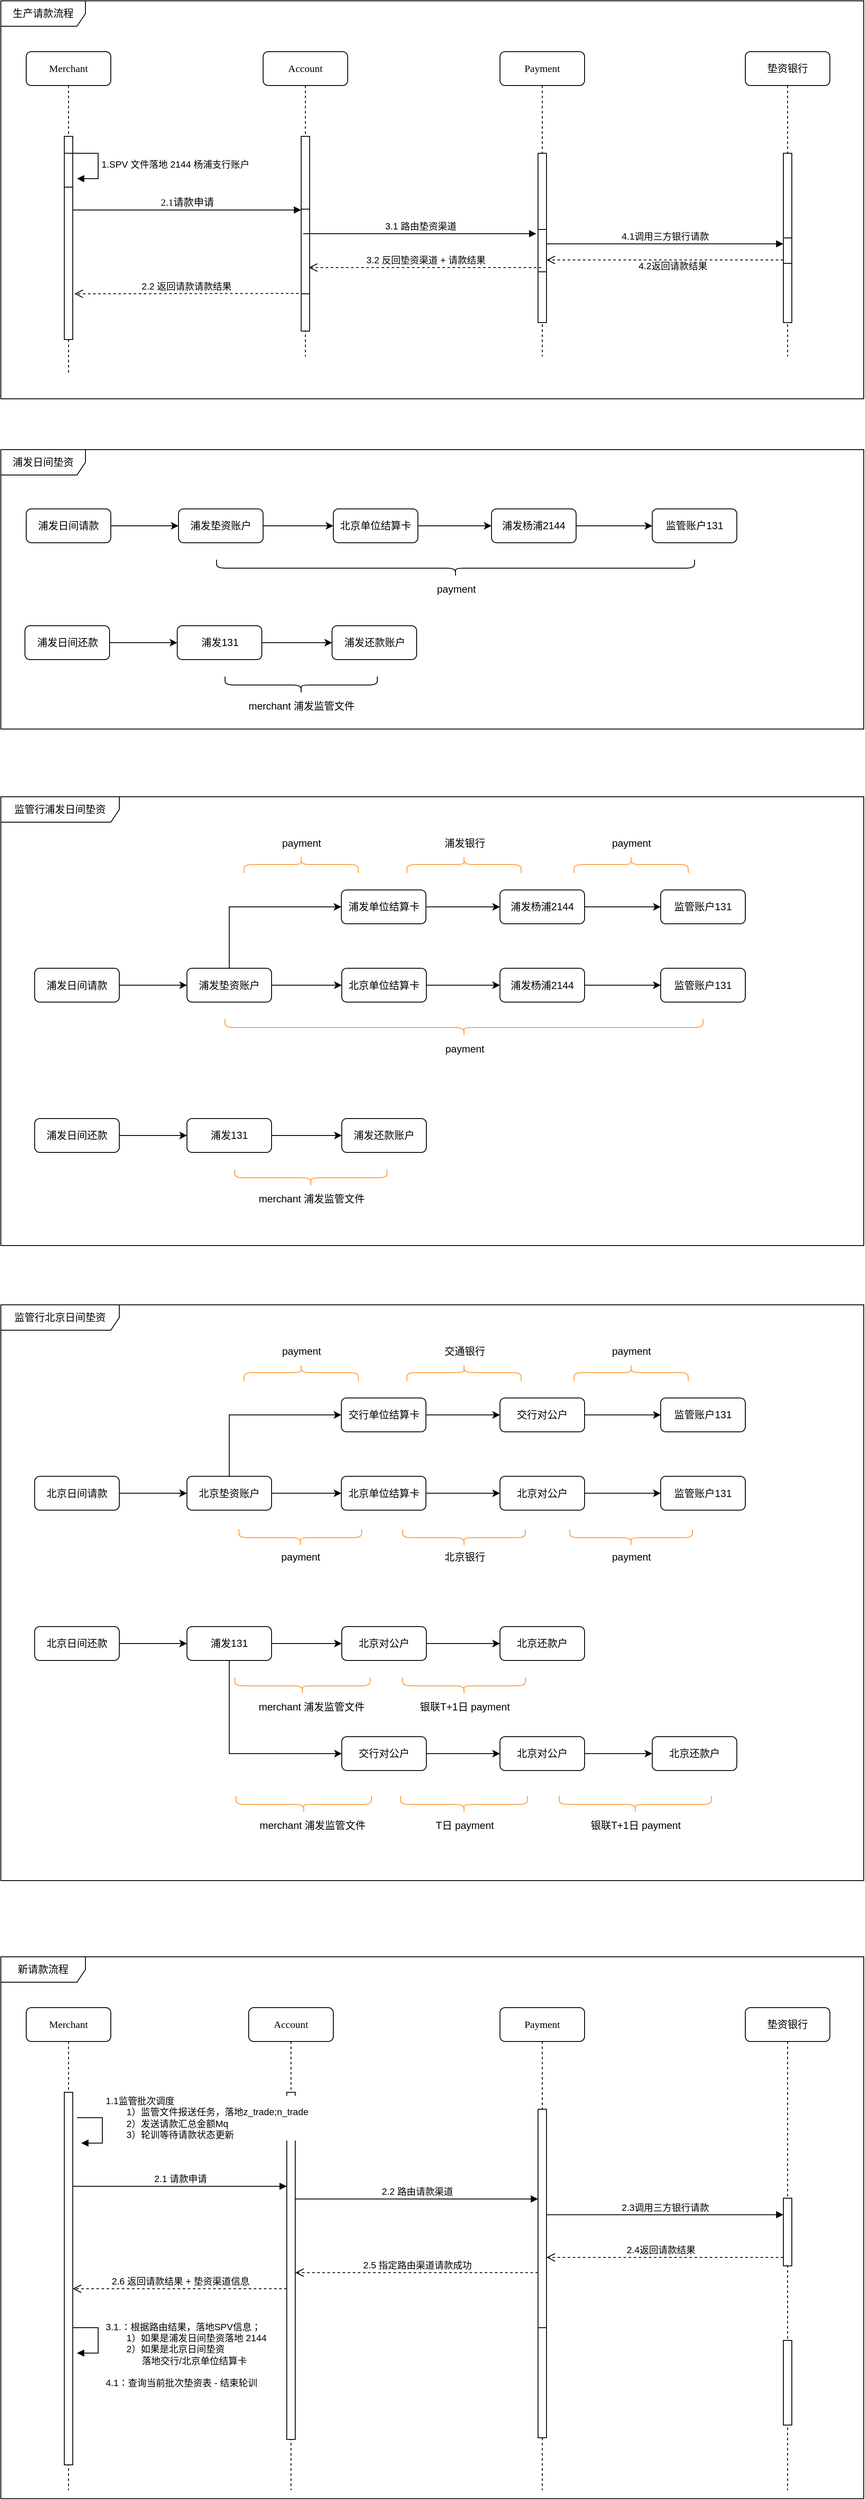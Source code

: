 <mxfile version="24.7.12">
  <diagram name="Page-1" id="13e1069c-82ec-6db2-03f1-153e76fe0fe0">
    <mxGraphModel dx="2506" dy="818" grid="1" gridSize="10" guides="1" tooltips="1" connect="1" arrows="1" fold="1" page="1" pageScale="1" pageWidth="1100" pageHeight="850" background="none" math="0" shadow="0">
      <root>
        <mxCell id="0" />
        <mxCell id="1" parent="0" />
        <mxCell id="7baba1c4bc27f4b0-2" value="Account" style="shape=umlLifeline;perimeter=lifelinePerimeter;whiteSpace=wrap;html=1;container=1;collapsible=0;recursiveResize=0;outlineConnect=0;rounded=1;shadow=0;comic=0;labelBackgroundColor=none;strokeWidth=1;fontFamily=Verdana;fontSize=12;align=center;" parent="1" vertex="1">
          <mxGeometry x="380" y="80" width="100" height="360" as="geometry" />
        </mxCell>
        <mxCell id="7baba1c4bc27f4b0-10" value="" style="html=1;points=[];perimeter=orthogonalPerimeter;rounded=0;shadow=0;comic=0;labelBackgroundColor=none;strokeWidth=1;fontFamily=Verdana;fontSize=12;align=center;" parent="7baba1c4bc27f4b0-2" vertex="1">
          <mxGeometry x="45" y="100" width="10" height="230" as="geometry" />
        </mxCell>
        <mxCell id="kpxduoVY6cWqKxpPgdwj-16" value="" style="html=1;points=[[0,0,0,0,5],[0,1,0,0,-5],[1,0,0,0,5],[1,1,0,0,-5]];perimeter=orthogonalPerimeter;outlineConnect=0;targetShapes=umlLifeline;portConstraint=eastwest;newEdgeStyle={&quot;curved&quot;:0,&quot;rounded&quot;:0};" parent="7baba1c4bc27f4b0-2" vertex="1">
          <mxGeometry x="45" y="186" width="10" height="100" as="geometry" />
        </mxCell>
        <mxCell id="7baba1c4bc27f4b0-3" value="Payment" style="shape=umlLifeline;perimeter=lifelinePerimeter;whiteSpace=wrap;html=1;container=1;collapsible=0;recursiveResize=0;outlineConnect=0;rounded=1;shadow=0;comic=0;labelBackgroundColor=none;strokeWidth=1;fontFamily=Verdana;fontSize=12;align=center;" parent="1" vertex="1">
          <mxGeometry x="660" y="80" width="100" height="360" as="geometry" />
        </mxCell>
        <mxCell id="7baba1c4bc27f4b0-13" value="" style="html=1;points=[];perimeter=orthogonalPerimeter;rounded=0;shadow=0;comic=0;labelBackgroundColor=none;strokeWidth=1;fontFamily=Verdana;fontSize=12;align=center;" parent="7baba1c4bc27f4b0-3" vertex="1">
          <mxGeometry x="45" y="120" width="10" height="200" as="geometry" />
        </mxCell>
        <mxCell id="kpxduoVY6cWqKxpPgdwj-9" value="" style="html=1;points=[[0,0,0,0,5],[0,1,0,0,-5],[1,0,0,0,5],[1,1,0,0,-5]];perimeter=orthogonalPerimeter;outlineConnect=0;targetShapes=umlLifeline;portConstraint=eastwest;newEdgeStyle={&quot;curved&quot;:0,&quot;rounded&quot;:0};" parent="7baba1c4bc27f4b0-3" vertex="1">
          <mxGeometry x="45" y="210" width="10" height="50" as="geometry" />
        </mxCell>
        <mxCell id="7baba1c4bc27f4b0-8" value="Merchant" style="shape=umlLifeline;perimeter=lifelinePerimeter;whiteSpace=wrap;html=1;container=1;collapsible=0;recursiveResize=0;outlineConnect=0;rounded=1;shadow=0;comic=0;labelBackgroundColor=none;strokeWidth=1;fontFamily=Verdana;fontSize=12;align=center;" parent="1" vertex="1">
          <mxGeometry x="100" y="80" width="100" height="380" as="geometry" />
        </mxCell>
        <mxCell id="7baba1c4bc27f4b0-9" value="" style="html=1;points=[];perimeter=orthogonalPerimeter;rounded=0;shadow=0;comic=0;labelBackgroundColor=none;strokeWidth=1;fontFamily=Verdana;fontSize=12;align=center;" parent="7baba1c4bc27f4b0-8" vertex="1">
          <mxGeometry x="45" y="100" width="10" height="240" as="geometry" />
        </mxCell>
        <mxCell id="kpxduoVY6cWqKxpPgdwj-3" value="" style="html=1;points=[[0,0,0,0,5],[0,1,0,0,-5],[1,0,0,0,5],[1,1,0,0,-5]];perimeter=orthogonalPerimeter;outlineConnect=0;targetShapes=umlLifeline;portConstraint=eastwest;newEdgeStyle={&quot;curved&quot;:0,&quot;rounded&quot;:0};" parent="7baba1c4bc27f4b0-8" vertex="1">
          <mxGeometry x="45" y="120" width="10" height="40" as="geometry" />
        </mxCell>
        <mxCell id="kpxduoVY6cWqKxpPgdwj-4" value="1.SPV 文件落地 2144 杨浦支行账户" style="html=1;align=left;spacingLeft=2;endArrow=block;rounded=0;edgeStyle=orthogonalEdgeStyle;curved=0;rounded=0;" parent="7baba1c4bc27f4b0-8" edge="1">
          <mxGeometry x="0.012" relative="1" as="geometry">
            <mxPoint x="55" y="120" as="sourcePoint" />
            <Array as="points">
              <mxPoint x="85" y="150" />
            </Array>
            <mxPoint x="60" y="150" as="targetPoint" />
            <mxPoint as="offset" />
          </mxGeometry>
        </mxCell>
        <mxCell id="7baba1c4bc27f4b0-11" value="2.1请款申请" style="html=1;verticalAlign=bottom;endArrow=block;entryX=0;entryY=0;labelBackgroundColor=none;fontFamily=Verdana;fontSize=12;edgeStyle=elbowEdgeStyle;elbow=horizontal;" parent="1" edge="1">
          <mxGeometry relative="1" as="geometry">
            <mxPoint x="155" y="267" as="sourcePoint" />
            <mxPoint x="425" y="267" as="targetPoint" />
            <mxPoint as="offset" />
          </mxGeometry>
        </mxCell>
        <mxCell id="kpxduoVY6cWqKxpPgdwj-10" value="3.1 路由垫资渠道" style="html=1;verticalAlign=bottom;endArrow=block;curved=0;rounded=0;entryX=0;entryY=0;entryDx=0;entryDy=5;" parent="1" edge="1">
          <mxGeometry x="0.002" relative="1" as="geometry">
            <mxPoint x="427.5" y="295" as="sourcePoint" />
            <mxPoint x="703" y="295" as="targetPoint" />
            <mxPoint as="offset" />
          </mxGeometry>
        </mxCell>
        <mxCell id="kpxduoVY6cWqKxpPgdwj-11" value="3.2 反回垫资渠道 + 请款结果" style="html=1;verticalAlign=bottom;endArrow=open;dashed=1;endSize=8;curved=0;rounded=0;exitX=0;exitY=1;exitDx=0;exitDy=-5;" parent="1" edge="1">
          <mxGeometry relative="1" as="geometry">
            <mxPoint x="434" y="335" as="targetPoint" />
            <mxPoint x="709" y="335" as="sourcePoint" />
          </mxGeometry>
        </mxCell>
        <mxCell id="kpxduoVY6cWqKxpPgdwj-12" value="2.2 返回请款请款结果" style="html=1;verticalAlign=bottom;endArrow=open;dashed=1;endSize=8;curved=0;rounded=0;exitX=0;exitY=1;exitDx=0;exitDy=-5;" parent="1" edge="1">
          <mxGeometry x="0.004" relative="1" as="geometry">
            <mxPoint x="157" y="366" as="targetPoint" />
            <mxPoint x="422" y="365.5" as="sourcePoint" />
            <mxPoint as="offset" />
          </mxGeometry>
        </mxCell>
        <mxCell id="kpxduoVY6cWqKxpPgdwj-13" value="垫资银行" style="shape=umlLifeline;perimeter=lifelinePerimeter;whiteSpace=wrap;html=1;container=1;collapsible=0;recursiveResize=0;outlineConnect=0;rounded=1;shadow=0;comic=0;labelBackgroundColor=none;strokeWidth=1;fontFamily=Verdana;fontSize=12;align=center;" parent="1" vertex="1">
          <mxGeometry x="950" y="80" width="100" height="360" as="geometry" />
        </mxCell>
        <mxCell id="kpxduoVY6cWqKxpPgdwj-14" value="" style="html=1;points=[];perimeter=orthogonalPerimeter;rounded=0;shadow=0;comic=0;labelBackgroundColor=none;strokeWidth=1;fontFamily=Verdana;fontSize=12;align=center;" parent="kpxduoVY6cWqKxpPgdwj-13" vertex="1">
          <mxGeometry x="45" y="120" width="10" height="200" as="geometry" />
        </mxCell>
        <mxCell id="kpxduoVY6cWqKxpPgdwj-20" value="" style="html=1;points=[[0,0,0,0,5],[0,1,0,0,-5],[1,0,0,0,5],[1,1,0,0,-5]];perimeter=orthogonalPerimeter;outlineConnect=0;targetShapes=umlLifeline;portConstraint=eastwest;newEdgeStyle={&quot;curved&quot;:0,&quot;rounded&quot;:0};" parent="kpxduoVY6cWqKxpPgdwj-13" vertex="1">
          <mxGeometry x="45" y="220" width="10" height="30" as="geometry" />
        </mxCell>
        <mxCell id="kpxduoVY6cWqKxpPgdwj-21" value="4.1调用三方银行请款" style="html=1;verticalAlign=bottom;endArrow=block;curved=0;rounded=0;entryX=0;entryY=0;entryDx=0;entryDy=5;" parent="1" edge="1">
          <mxGeometry relative="1" as="geometry">
            <mxPoint x="715" y="307" as="sourcePoint" />
            <mxPoint x="995" y="307" as="targetPoint" />
            <mxPoint as="offset" />
          </mxGeometry>
        </mxCell>
        <mxCell id="kpxduoVY6cWqKxpPgdwj-22" value="4.2返回请款结果" style="html=1;verticalAlign=bottom;endArrow=open;dashed=1;endSize=8;curved=0;rounded=0;exitX=0;exitY=1;exitDx=0;exitDy=-5;" parent="1" edge="1">
          <mxGeometry x="-0.064" y="16" relative="1" as="geometry">
            <mxPoint x="715" y="326" as="targetPoint" />
            <mxPoint x="995" y="326" as="sourcePoint" />
            <mxPoint as="offset" />
          </mxGeometry>
        </mxCell>
        <mxCell id="kpxduoVY6cWqKxpPgdwj-23" value="生产请款流程" style="shape=umlFrame;whiteSpace=wrap;html=1;pointerEvents=0;width=100;height=30;" parent="1" vertex="1">
          <mxGeometry x="70" y="20" width="1020" height="470" as="geometry" />
        </mxCell>
        <mxCell id="ALbWEhQMEWcFjF1U4QvQ-1" value="Account" style="shape=umlLifeline;perimeter=lifelinePerimeter;whiteSpace=wrap;html=1;container=1;collapsible=0;recursiveResize=0;outlineConnect=0;rounded=1;shadow=0;comic=0;labelBackgroundColor=none;strokeWidth=1;fontFamily=Verdana;fontSize=12;align=center;" parent="1" vertex="1">
          <mxGeometry x="363" y="2390" width="100" height="570" as="geometry" />
        </mxCell>
        <mxCell id="ALbWEhQMEWcFjF1U4QvQ-2" value="" style="html=1;points=[];perimeter=orthogonalPerimeter;rounded=0;shadow=0;comic=0;labelBackgroundColor=none;strokeWidth=1;fontFamily=Verdana;fontSize=12;align=center;" parent="ALbWEhQMEWcFjF1U4QvQ-1" vertex="1">
          <mxGeometry x="45" y="100" width="10" height="410" as="geometry" />
        </mxCell>
        <mxCell id="ALbWEhQMEWcFjF1U4QvQ-3" value="Payment" style="shape=umlLifeline;perimeter=lifelinePerimeter;whiteSpace=wrap;html=1;container=1;collapsible=0;recursiveResize=0;outlineConnect=0;rounded=1;shadow=0;comic=0;labelBackgroundColor=none;strokeWidth=1;fontFamily=Verdana;fontSize=12;align=center;" parent="1" vertex="1">
          <mxGeometry x="660" y="2390" width="100" height="570" as="geometry" />
        </mxCell>
        <mxCell id="ALbWEhQMEWcFjF1U4QvQ-4" value="" style="html=1;points=[];perimeter=orthogonalPerimeter;rounded=0;shadow=0;comic=0;labelBackgroundColor=none;strokeWidth=1;fontFamily=Verdana;fontSize=12;align=center;" parent="ALbWEhQMEWcFjF1U4QvQ-3" vertex="1">
          <mxGeometry x="45" y="120" width="10" height="370" as="geometry" />
        </mxCell>
        <mxCell id="ALbWEhQMEWcFjF1U4QvQ-5" value="Merchant" style="shape=umlLifeline;perimeter=lifelinePerimeter;whiteSpace=wrap;html=1;container=1;collapsible=0;recursiveResize=0;outlineConnect=0;rounded=1;shadow=0;comic=0;labelBackgroundColor=none;strokeWidth=1;fontFamily=Verdana;fontSize=12;align=center;" parent="1" vertex="1">
          <mxGeometry x="100" y="2390" width="100" height="570" as="geometry" />
        </mxCell>
        <mxCell id="ALbWEhQMEWcFjF1U4QvQ-6" value="" style="html=1;points=[];perimeter=orthogonalPerimeter;rounded=0;shadow=0;comic=0;labelBackgroundColor=none;strokeWidth=1;fontFamily=Verdana;fontSize=12;align=center;" parent="ALbWEhQMEWcFjF1U4QvQ-5" vertex="1">
          <mxGeometry x="45" y="100" width="10" height="440" as="geometry" />
        </mxCell>
        <mxCell id="ALbWEhQMEWcFjF1U4QvQ-7" value="垫资银行" style="shape=umlLifeline;perimeter=lifelinePerimeter;whiteSpace=wrap;html=1;container=1;collapsible=0;recursiveResize=0;outlineConnect=0;rounded=1;shadow=0;comic=0;labelBackgroundColor=none;strokeWidth=1;fontFamily=Verdana;fontSize=12;align=center;" parent="1" vertex="1">
          <mxGeometry x="950" y="2390" width="100" height="570" as="geometry" />
        </mxCell>
        <mxCell id="ALbWEhQMEWcFjF1U4QvQ-8" value="" style="html=1;points=[];perimeter=orthogonalPerimeter;rounded=0;shadow=0;comic=0;labelBackgroundColor=none;strokeWidth=1;fontFamily=Verdana;fontSize=12;align=center;" parent="ALbWEhQMEWcFjF1U4QvQ-7" vertex="1">
          <mxGeometry x="45" y="393" width="10" height="100" as="geometry" />
        </mxCell>
        <mxCell id="ALbWEhQMEWcFjF1U4QvQ-9" value="新请款流程" style="shape=umlFrame;whiteSpace=wrap;html=1;pointerEvents=0;width=100;height=30;" parent="1" vertex="1">
          <mxGeometry x="70" y="2330" width="1020" height="640" as="geometry" />
        </mxCell>
        <mxCell id="ALbWEhQMEWcFjF1U4QvQ-10" value="3.1.：根据路由结果，落地SPV信息；&lt;br&gt;&lt;span style=&quot;white-space: pre;&quot;&gt;&#x9;&lt;/span&gt;1）如果是浦发日间垫资落地 2144&lt;br&gt;&lt;span style=&quot;white-space: pre;&quot;&gt;&#x9;&lt;/span&gt;2）如果是北京日间垫资&lt;br&gt;&lt;span style=&quot;white-space: pre;&quot;&gt;&#x9;&lt;/span&gt;&amp;nbsp; &amp;nbsp; &amp;nbsp; 落地交行/北京单位结算卡&lt;br&gt;&lt;br&gt;4.1：查询当前批次垫资表 - 结束轮训" style="html=1;align=left;spacingLeft=2;endArrow=block;rounded=0;edgeStyle=orthogonalEdgeStyle;curved=0;rounded=0;" parent="1" edge="1">
          <mxGeometry x="0.412" y="5" relative="1" as="geometry">
            <mxPoint x="155" y="2768" as="sourcePoint" />
            <Array as="points">
              <mxPoint x="185" y="2798" />
            </Array>
            <mxPoint x="5" y="-3" as="offset" />
            <mxPoint x="160" y="2798" as="targetPoint" />
          </mxGeometry>
        </mxCell>
        <mxCell id="ALbWEhQMEWcFjF1U4QvQ-11" value="2.1 请款申请" style="html=1;verticalAlign=bottom;endArrow=block;curved=0;rounded=0;entryX=0;entryY=0;entryDx=0;entryDy=5;" parent="1" edge="1">
          <mxGeometry x="0.001" relative="1" as="geometry">
            <mxPoint x="155" y="2601" as="sourcePoint" />
            <mxPoint x="408" y="2601" as="targetPoint" />
            <mxPoint as="offset" />
          </mxGeometry>
        </mxCell>
        <mxCell id="ALbWEhQMEWcFjF1U4QvQ-12" value="2.6 返回请款结果 + 垫资渠道信息" style="html=1;verticalAlign=bottom;endArrow=open;dashed=1;endSize=8;curved=0;rounded=0;exitX=0;exitY=1;exitDx=0;exitDy=-5;" parent="1" edge="1">
          <mxGeometry x="0.001" relative="1" as="geometry">
            <mxPoint x="155" y="2722.0" as="targetPoint" />
            <mxPoint x="408" y="2722" as="sourcePoint" />
            <mxPoint as="offset" />
          </mxGeometry>
        </mxCell>
        <mxCell id="ALbWEhQMEWcFjF1U4QvQ-13" value="" style="html=1;points=[[0,0,0,0,5],[0,1,0,0,-5],[1,0,0,0,5],[1,1,0,0,-5]];perimeter=orthogonalPerimeter;outlineConnect=0;targetShapes=umlLifeline;portConstraint=eastwest;newEdgeStyle={&quot;curved&quot;:0,&quot;rounded&quot;:0};" parent="1" vertex="1">
          <mxGeometry x="705" y="2768" width="10" height="130" as="geometry" />
        </mxCell>
        <mxCell id="ALbWEhQMEWcFjF1U4QvQ-14" value="2.2 路由请款渠道" style="html=1;verticalAlign=bottom;endArrow=block;curved=0;rounded=0;entryX=0;entryY=0;entryDx=0;entryDy=5;" parent="1" edge="1">
          <mxGeometry x="0.005" relative="1" as="geometry">
            <mxPoint x="418" y="2616" as="sourcePoint" />
            <mxPoint as="offset" />
            <mxPoint x="705" y="2616" as="targetPoint" />
          </mxGeometry>
        </mxCell>
        <mxCell id="ALbWEhQMEWcFjF1U4QvQ-15" value="2.5 指定路由渠道请款成功" style="html=1;verticalAlign=bottom;endArrow=open;dashed=1;endSize=8;curved=0;rounded=0;exitX=0;exitY=1;exitDx=0;exitDy=-5;" parent="1" edge="1">
          <mxGeometry relative="1" as="geometry">
            <mxPoint x="418" y="2703" as="targetPoint" />
            <mxPoint x="705" y="2703" as="sourcePoint" />
          </mxGeometry>
        </mxCell>
        <mxCell id="ALbWEhQMEWcFjF1U4QvQ-16" value="" style="html=1;points=[[0,0,0,0,5],[0,1,0,0,-5],[1,0,0,0,5],[1,1,0,0,-5]];perimeter=orthogonalPerimeter;outlineConnect=0;targetShapes=umlLifeline;portConstraint=eastwest;newEdgeStyle={&quot;curved&quot;:0,&quot;rounded&quot;:0};" parent="1" vertex="1">
          <mxGeometry x="995" y="2615" width="10" height="80" as="geometry" />
        </mxCell>
        <mxCell id="ALbWEhQMEWcFjF1U4QvQ-17" value="2.3调用三方银行请款" style="html=1;verticalAlign=bottom;endArrow=block;curved=0;rounded=0;entryX=0;entryY=0;entryDx=0;entryDy=5;" parent="1" edge="1">
          <mxGeometry relative="1" as="geometry">
            <mxPoint x="715" y="2634.58" as="sourcePoint" />
            <mxPoint as="offset" />
            <mxPoint x="995" y="2634.58" as="targetPoint" />
          </mxGeometry>
        </mxCell>
        <mxCell id="ALbWEhQMEWcFjF1U4QvQ-18" value="2.4返回请款结果" style="html=1;verticalAlign=bottom;endArrow=open;dashed=1;endSize=8;curved=0;rounded=0;" parent="1" edge="1">
          <mxGeometry x="0.036" relative="1" as="geometry">
            <mxPoint x="715" y="2685" as="targetPoint" />
            <mxPoint as="offset" />
            <mxPoint x="995" y="2685" as="sourcePoint" />
            <Array as="points">
              <mxPoint x="770" y="2685" />
            </Array>
          </mxGeometry>
        </mxCell>
        <mxCell id="ALbWEhQMEWcFjF1U4QvQ-19" value="1.1监管批次调度&lt;br&gt;&lt;span style=&quot;white-space: pre;&quot;&gt;&#x9;&lt;/span&gt;1）监管文件报送任务，落地z_trade;n_trade&lt;br&gt;&lt;span style=&quot;white-space: pre;&quot;&gt;&#x9;&lt;/span&gt;2）发送请款汇总金额Mq&lt;br&gt;&lt;span style=&quot;white-space: pre;&quot;&gt;&#x9;&lt;/span&gt;3）轮训等待请款状态更新" style="html=1;align=left;spacingLeft=2;endArrow=block;rounded=0;edgeStyle=orthogonalEdgeStyle;curved=0;rounded=0;fillColor=none;" parent="1" edge="1">
          <mxGeometry x="-0.294" relative="1" as="geometry">
            <mxPoint x="160" y="2520" as="sourcePoint" />
            <Array as="points">
              <mxPoint x="190" y="2550" />
            </Array>
            <mxPoint x="165" y="2550" as="targetPoint" />
            <mxPoint as="offset" />
          </mxGeometry>
        </mxCell>
        <mxCell id="ALbWEhQMEWcFjF1U4QvQ-26" style="edgeStyle=orthogonalEdgeStyle;rounded=0;orthogonalLoop=1;jettySize=auto;html=1;entryX=0;entryY=0.5;entryDx=0;entryDy=0;" parent="1" source="ALbWEhQMEWcFjF1U4QvQ-22" target="ALbWEhQMEWcFjF1U4QvQ-25" edge="1">
          <mxGeometry relative="1" as="geometry" />
        </mxCell>
        <mxCell id="ALbWEhQMEWcFjF1U4QvQ-22" value="浦发日间请款" style="rounded=1;whiteSpace=wrap;html=1;" parent="1" vertex="1">
          <mxGeometry x="100" y="620" width="100" height="40" as="geometry" />
        </mxCell>
        <mxCell id="ALbWEhQMEWcFjF1U4QvQ-30" style="edgeStyle=orthogonalEdgeStyle;rounded=0;orthogonalLoop=1;jettySize=auto;html=1;" parent="1" source="ALbWEhQMEWcFjF1U4QvQ-25" target="ALbWEhQMEWcFjF1U4QvQ-28" edge="1">
          <mxGeometry relative="1" as="geometry" />
        </mxCell>
        <mxCell id="ALbWEhQMEWcFjF1U4QvQ-25" value="浦发垫资账户" style="rounded=1;whiteSpace=wrap;html=1;" parent="1" vertex="1">
          <mxGeometry x="280" y="620" width="100" height="40" as="geometry" />
        </mxCell>
        <mxCell id="ALbWEhQMEWcFjF1U4QvQ-27" value="浦发日间垫资" style="shape=umlFrame;whiteSpace=wrap;html=1;pointerEvents=0;width=100;height=30;" parent="1" vertex="1">
          <mxGeometry x="70" y="550" width="1020" height="330" as="geometry" />
        </mxCell>
        <mxCell id="ALbWEhQMEWcFjF1U4QvQ-32" style="edgeStyle=orthogonalEdgeStyle;rounded=0;orthogonalLoop=1;jettySize=auto;html=1;" parent="1" source="ALbWEhQMEWcFjF1U4QvQ-28" target="ALbWEhQMEWcFjF1U4QvQ-31" edge="1">
          <mxGeometry relative="1" as="geometry" />
        </mxCell>
        <mxCell id="ALbWEhQMEWcFjF1U4QvQ-28" value="北京单位结算卡" style="rounded=1;whiteSpace=wrap;html=1;" parent="1" vertex="1">
          <mxGeometry x="463" y="620" width="100" height="40" as="geometry" />
        </mxCell>
        <mxCell id="0XcmcjFNegIatuKm_EpQ-2" style="edgeStyle=orthogonalEdgeStyle;rounded=0;orthogonalLoop=1;jettySize=auto;html=1;entryX=0;entryY=0.5;entryDx=0;entryDy=0;" edge="1" parent="1" source="ALbWEhQMEWcFjF1U4QvQ-31" target="0XcmcjFNegIatuKm_EpQ-1">
          <mxGeometry relative="1" as="geometry" />
        </mxCell>
        <mxCell id="ALbWEhQMEWcFjF1U4QvQ-31" value="浦发杨浦2144" style="rounded=1;whiteSpace=wrap;html=1;" parent="1" vertex="1">
          <mxGeometry x="650" y="620" width="100" height="40" as="geometry" />
        </mxCell>
        <mxCell id="0XcmcjFNegIatuKm_EpQ-1" value="监管账户131" style="rounded=1;whiteSpace=wrap;html=1;" vertex="1" parent="1">
          <mxGeometry x="840" y="620" width="100" height="40" as="geometry" />
        </mxCell>
        <mxCell id="0XcmcjFNegIatuKm_EpQ-3" style="edgeStyle=orthogonalEdgeStyle;rounded=0;orthogonalLoop=1;jettySize=auto;html=1;entryX=0;entryY=0.5;entryDx=0;entryDy=0;" edge="1" parent="1" source="0XcmcjFNegIatuKm_EpQ-4" target="0XcmcjFNegIatuKm_EpQ-6">
          <mxGeometry relative="1" as="geometry" />
        </mxCell>
        <mxCell id="0XcmcjFNegIatuKm_EpQ-4" value="浦发日间还款" style="rounded=1;whiteSpace=wrap;html=1;" vertex="1" parent="1">
          <mxGeometry x="98.5" y="758" width="100" height="40" as="geometry" />
        </mxCell>
        <mxCell id="0XcmcjFNegIatuKm_EpQ-5" style="edgeStyle=orthogonalEdgeStyle;rounded=0;orthogonalLoop=1;jettySize=auto;html=1;" edge="1" parent="1" source="0XcmcjFNegIatuKm_EpQ-6" target="0XcmcjFNegIatuKm_EpQ-8">
          <mxGeometry relative="1" as="geometry" />
        </mxCell>
        <mxCell id="0XcmcjFNegIatuKm_EpQ-6" value="浦发131" style="rounded=1;whiteSpace=wrap;html=1;" vertex="1" parent="1">
          <mxGeometry x="278.5" y="758" width="100" height="40" as="geometry" />
        </mxCell>
        <mxCell id="0XcmcjFNegIatuKm_EpQ-8" value="浦发还款账户" style="rounded=1;whiteSpace=wrap;html=1;" vertex="1" parent="1">
          <mxGeometry x="461.5" y="758" width="100" height="40" as="geometry" />
        </mxCell>
        <mxCell id="0XcmcjFNegIatuKm_EpQ-12" value="" style="shape=curlyBracket;whiteSpace=wrap;html=1;rounded=1;labelPosition=left;verticalLabelPosition=middle;align=right;verticalAlign=middle;rotation=-90;" vertex="1" parent="1">
          <mxGeometry x="415" y="738" width="20" height="180" as="geometry" />
        </mxCell>
        <mxCell id="0XcmcjFNegIatuKm_EpQ-13" value="merchant 浦发监管文件" style="text;html=1;align=center;verticalAlign=middle;resizable=0;points=[];autosize=1;strokeColor=none;fillColor=none;" vertex="1" parent="1">
          <mxGeometry x="350" y="838" width="150" height="30" as="geometry" />
        </mxCell>
        <mxCell id="0XcmcjFNegIatuKm_EpQ-16" value="" style="shape=curlyBracket;whiteSpace=wrap;html=1;rounded=1;labelPosition=left;verticalLabelPosition=middle;align=right;verticalAlign=middle;rotation=-90;" vertex="1" parent="1">
          <mxGeometry x="597.5" y="407.5" width="20" height="565" as="geometry" />
        </mxCell>
        <mxCell id="0XcmcjFNegIatuKm_EpQ-17" value="payment" style="text;html=1;align=center;verticalAlign=middle;resizable=0;points=[];autosize=1;strokeColor=none;fillColor=none;" vertex="1" parent="1">
          <mxGeometry x="572.5" y="700" width="70" height="30" as="geometry" />
        </mxCell>
        <mxCell id="0XcmcjFNegIatuKm_EpQ-22" style="edgeStyle=orthogonalEdgeStyle;rounded=0;orthogonalLoop=1;jettySize=auto;html=1;entryX=0;entryY=0.5;entryDx=0;entryDy=0;" edge="1" parent="1" source="0XcmcjFNegIatuKm_EpQ-23" target="0XcmcjFNegIatuKm_EpQ-25">
          <mxGeometry relative="1" as="geometry" />
        </mxCell>
        <mxCell id="0XcmcjFNegIatuKm_EpQ-23" value="浦发日间请款" style="rounded=1;whiteSpace=wrap;html=1;" vertex="1" parent="1">
          <mxGeometry x="110" y="1162.5" width="100" height="40" as="geometry" />
        </mxCell>
        <mxCell id="0XcmcjFNegIatuKm_EpQ-24" style="edgeStyle=orthogonalEdgeStyle;rounded=0;orthogonalLoop=1;jettySize=auto;html=1;" edge="1" parent="1" source="0XcmcjFNegIatuKm_EpQ-25" target="0XcmcjFNegIatuKm_EpQ-28">
          <mxGeometry relative="1" as="geometry" />
        </mxCell>
        <mxCell id="0XcmcjFNegIatuKm_EpQ-25" value="浦发垫资账户" style="rounded=1;whiteSpace=wrap;html=1;" vertex="1" parent="1">
          <mxGeometry x="290" y="1162.5" width="100" height="40" as="geometry" />
        </mxCell>
        <mxCell id="0XcmcjFNegIatuKm_EpQ-26" value="监管行浦发日间垫资" style="shape=umlFrame;whiteSpace=wrap;html=1;pointerEvents=0;width=140;height=30;" vertex="1" parent="1">
          <mxGeometry x="70" y="960" width="1020" height="530" as="geometry" />
        </mxCell>
        <mxCell id="0XcmcjFNegIatuKm_EpQ-27" style="edgeStyle=orthogonalEdgeStyle;rounded=0;orthogonalLoop=1;jettySize=auto;html=1;" edge="1" parent="1" source="0XcmcjFNegIatuKm_EpQ-28" target="0XcmcjFNegIatuKm_EpQ-30">
          <mxGeometry relative="1" as="geometry" />
        </mxCell>
        <mxCell id="0XcmcjFNegIatuKm_EpQ-28" value="北京单位结算卡" style="rounded=1;whiteSpace=wrap;html=1;" vertex="1" parent="1">
          <mxGeometry x="473" y="1162.5" width="100" height="40" as="geometry" />
        </mxCell>
        <mxCell id="0XcmcjFNegIatuKm_EpQ-29" style="edgeStyle=orthogonalEdgeStyle;rounded=0;orthogonalLoop=1;jettySize=auto;html=1;entryX=0;entryY=0.5;entryDx=0;entryDy=0;" edge="1" parent="1" source="0XcmcjFNegIatuKm_EpQ-30" target="0XcmcjFNegIatuKm_EpQ-31">
          <mxGeometry relative="1" as="geometry" />
        </mxCell>
        <mxCell id="0XcmcjFNegIatuKm_EpQ-30" value="浦发杨浦2144" style="rounded=1;whiteSpace=wrap;html=1;" vertex="1" parent="1">
          <mxGeometry x="660" y="1162.5" width="100" height="40" as="geometry" />
        </mxCell>
        <mxCell id="0XcmcjFNegIatuKm_EpQ-31" value="监管账户131" style="rounded=1;whiteSpace=wrap;html=1;" vertex="1" parent="1">
          <mxGeometry x="850" y="1162.5" width="100" height="40" as="geometry" />
        </mxCell>
        <mxCell id="0XcmcjFNegIatuKm_EpQ-32" style="edgeStyle=orthogonalEdgeStyle;rounded=0;orthogonalLoop=1;jettySize=auto;html=1;entryX=0;entryY=0.5;entryDx=0;entryDy=0;" edge="1" parent="1" source="0XcmcjFNegIatuKm_EpQ-33" target="0XcmcjFNegIatuKm_EpQ-35">
          <mxGeometry relative="1" as="geometry" />
        </mxCell>
        <mxCell id="0XcmcjFNegIatuKm_EpQ-33" value="浦发日间还款" style="rounded=1;whiteSpace=wrap;html=1;" vertex="1" parent="1">
          <mxGeometry x="110" y="1340" width="100" height="40" as="geometry" />
        </mxCell>
        <mxCell id="0XcmcjFNegIatuKm_EpQ-34" style="edgeStyle=orthogonalEdgeStyle;rounded=0;orthogonalLoop=1;jettySize=auto;html=1;" edge="1" parent="1" source="0XcmcjFNegIatuKm_EpQ-35" target="0XcmcjFNegIatuKm_EpQ-36">
          <mxGeometry relative="1" as="geometry" />
        </mxCell>
        <mxCell id="0XcmcjFNegIatuKm_EpQ-35" value="浦发131" style="rounded=1;whiteSpace=wrap;html=1;" vertex="1" parent="1">
          <mxGeometry x="290" y="1340" width="100" height="40" as="geometry" />
        </mxCell>
        <mxCell id="0XcmcjFNegIatuKm_EpQ-36" value="浦发还款账户" style="rounded=1;whiteSpace=wrap;html=1;" vertex="1" parent="1">
          <mxGeometry x="473" y="1340" width="100" height="40" as="geometry" />
        </mxCell>
        <mxCell id="0XcmcjFNegIatuKm_EpQ-37" value="" style="shape=curlyBracket;whiteSpace=wrap;html=1;rounded=1;labelPosition=left;verticalLabelPosition=middle;align=right;verticalAlign=middle;rotation=-90;strokeColor=#FF9933;" vertex="1" parent="1">
          <mxGeometry x="426.5" y="1320" width="20" height="180" as="geometry" />
        </mxCell>
        <mxCell id="0XcmcjFNegIatuKm_EpQ-38" value="merchant 浦发监管文件" style="text;html=1;align=center;verticalAlign=middle;resizable=0;points=[];autosize=1;strokeColor=none;fillColor=none;" vertex="1" parent="1">
          <mxGeometry x="361.5" y="1420" width="150" height="30" as="geometry" />
        </mxCell>
        <mxCell id="0XcmcjFNegIatuKm_EpQ-39" value="" style="shape=curlyBracket;whiteSpace=wrap;html=1;rounded=1;labelPosition=left;verticalLabelPosition=middle;align=right;verticalAlign=middle;rotation=-90;fillColor=#FF9933;strokeColor=#FF9933;" vertex="1" parent="1">
          <mxGeometry x="607.5" y="950" width="20" height="565" as="geometry" />
        </mxCell>
        <mxCell id="0XcmcjFNegIatuKm_EpQ-40" value="payment" style="text;html=1;align=center;verticalAlign=middle;resizable=0;points=[];autosize=1;strokeColor=none;fillColor=none;" vertex="1" parent="1">
          <mxGeometry x="582.5" y="1242.5" width="70" height="30" as="geometry" />
        </mxCell>
        <mxCell id="0XcmcjFNegIatuKm_EpQ-49" style="edgeStyle=orthogonalEdgeStyle;rounded=0;orthogonalLoop=1;jettySize=auto;html=1;entryX=0;entryY=0.5;entryDx=0;entryDy=0;" edge="1" parent="1" source="0XcmcjFNegIatuKm_EpQ-41" target="0XcmcjFNegIatuKm_EpQ-42">
          <mxGeometry relative="1" as="geometry" />
        </mxCell>
        <mxCell id="0XcmcjFNegIatuKm_EpQ-41" value="浦发单位结算卡" style="rounded=1;whiteSpace=wrap;html=1;" vertex="1" parent="1">
          <mxGeometry x="472.5" y="1070" width="100" height="40" as="geometry" />
        </mxCell>
        <mxCell id="0XcmcjFNegIatuKm_EpQ-50" style="edgeStyle=orthogonalEdgeStyle;rounded=0;orthogonalLoop=1;jettySize=auto;html=1;entryX=0;entryY=0.5;entryDx=0;entryDy=0;" edge="1" parent="1" source="0XcmcjFNegIatuKm_EpQ-42" target="0XcmcjFNegIatuKm_EpQ-43">
          <mxGeometry relative="1" as="geometry" />
        </mxCell>
        <mxCell id="0XcmcjFNegIatuKm_EpQ-42" value="浦发杨浦2144" style="rounded=1;whiteSpace=wrap;html=1;" vertex="1" parent="1">
          <mxGeometry x="660" y="1070" width="100" height="40" as="geometry" />
        </mxCell>
        <mxCell id="0XcmcjFNegIatuKm_EpQ-43" value="监管账户131" style="rounded=1;whiteSpace=wrap;html=1;" vertex="1" parent="1">
          <mxGeometry x="850" y="1070" width="100" height="40" as="geometry" />
        </mxCell>
        <mxCell id="0XcmcjFNegIatuKm_EpQ-48" value="" style="endArrow=classic;html=1;rounded=0;entryX=0;entryY=0.5;entryDx=0;entryDy=0;exitX=0.5;exitY=0;exitDx=0;exitDy=0;" edge="1" parent="1" source="0XcmcjFNegIatuKm_EpQ-25" target="0XcmcjFNegIatuKm_EpQ-41">
          <mxGeometry width="50" height="50" relative="1" as="geometry">
            <mxPoint x="390" y="1180" as="sourcePoint" />
            <mxPoint x="390" y="1110" as="targetPoint" />
            <Array as="points">
              <mxPoint x="340" y="1090" />
            </Array>
          </mxGeometry>
        </mxCell>
        <mxCell id="0XcmcjFNegIatuKm_EpQ-54" value="" style="shape=curlyBracket;whiteSpace=wrap;html=1;rounded=1;labelPosition=left;verticalLabelPosition=middle;align=right;verticalAlign=middle;rotation=90;strokeColor=#FF9933;" vertex="1" parent="1">
          <mxGeometry x="415" y="972.5" width="20" height="135" as="geometry" />
        </mxCell>
        <mxCell id="0XcmcjFNegIatuKm_EpQ-55" value="payment" style="text;html=1;align=center;verticalAlign=middle;resizable=0;points=[];autosize=1;strokeColor=none;fillColor=none;" vertex="1" parent="1">
          <mxGeometry x="390" y="1000" width="70" height="30" as="geometry" />
        </mxCell>
        <mxCell id="0XcmcjFNegIatuKm_EpQ-56" value="" style="shape=curlyBracket;whiteSpace=wrap;html=1;rounded=1;labelPosition=left;verticalLabelPosition=middle;align=right;verticalAlign=middle;rotation=90;strokeColor=#FF9933;" vertex="1" parent="1">
          <mxGeometry x="607.5" y="972.5" width="20" height="135" as="geometry" />
        </mxCell>
        <mxCell id="0XcmcjFNegIatuKm_EpQ-57" value="浦发银行" style="text;html=1;align=center;verticalAlign=middle;resizable=0;points=[];autosize=1;strokeColor=none;fillColor=none;" vertex="1" parent="1">
          <mxGeometry x="582.5" y="1000" width="70" height="30" as="geometry" />
        </mxCell>
        <mxCell id="0XcmcjFNegIatuKm_EpQ-58" value="" style="shape=curlyBracket;whiteSpace=wrap;html=1;rounded=1;labelPosition=left;verticalLabelPosition=middle;align=right;verticalAlign=middle;rotation=90;strokeColor=#FF9933;" vertex="1" parent="1">
          <mxGeometry x="805" y="972.5" width="20" height="135" as="geometry" />
        </mxCell>
        <mxCell id="0XcmcjFNegIatuKm_EpQ-59" value="payment" style="text;html=1;align=center;verticalAlign=middle;resizable=0;points=[];autosize=1;strokeColor=none;fillColor=none;" vertex="1" parent="1">
          <mxGeometry x="780" y="1000" width="70" height="30" as="geometry" />
        </mxCell>
        <mxCell id="0XcmcjFNegIatuKm_EpQ-63" style="edgeStyle=orthogonalEdgeStyle;rounded=0;orthogonalLoop=1;jettySize=auto;html=1;entryX=0;entryY=0.5;entryDx=0;entryDy=0;" edge="1" parent="1" source="0XcmcjFNegIatuKm_EpQ-64" target="0XcmcjFNegIatuKm_EpQ-66">
          <mxGeometry relative="1" as="geometry" />
        </mxCell>
        <mxCell id="0XcmcjFNegIatuKm_EpQ-64" value="北京日间请款" style="rounded=1;whiteSpace=wrap;html=1;" vertex="1" parent="1">
          <mxGeometry x="110" y="1762.5" width="100" height="40" as="geometry" />
        </mxCell>
        <mxCell id="0XcmcjFNegIatuKm_EpQ-65" style="edgeStyle=orthogonalEdgeStyle;rounded=0;orthogonalLoop=1;jettySize=auto;html=1;" edge="1" parent="1" source="0XcmcjFNegIatuKm_EpQ-66" target="0XcmcjFNegIatuKm_EpQ-69">
          <mxGeometry relative="1" as="geometry" />
        </mxCell>
        <mxCell id="0XcmcjFNegIatuKm_EpQ-66" value="北京垫资账户" style="rounded=1;whiteSpace=wrap;html=1;" vertex="1" parent="1">
          <mxGeometry x="290" y="1762.5" width="100" height="40" as="geometry" />
        </mxCell>
        <mxCell id="0XcmcjFNegIatuKm_EpQ-67" value="监管行北京日间垫资" style="shape=umlFrame;whiteSpace=wrap;html=1;pointerEvents=0;width=140;height=30;" vertex="1" parent="1">
          <mxGeometry x="70" y="1560" width="1020" height="680" as="geometry" />
        </mxCell>
        <mxCell id="0XcmcjFNegIatuKm_EpQ-68" style="edgeStyle=orthogonalEdgeStyle;rounded=0;orthogonalLoop=1;jettySize=auto;html=1;" edge="1" parent="1" source="0XcmcjFNegIatuKm_EpQ-69" target="0XcmcjFNegIatuKm_EpQ-71">
          <mxGeometry relative="1" as="geometry" />
        </mxCell>
        <mxCell id="0XcmcjFNegIatuKm_EpQ-69" value="北京单位结算卡" style="rounded=1;whiteSpace=wrap;html=1;" vertex="1" parent="1">
          <mxGeometry x="472.5" y="1762.5" width="100" height="40" as="geometry" />
        </mxCell>
        <mxCell id="0XcmcjFNegIatuKm_EpQ-70" style="edgeStyle=orthogonalEdgeStyle;rounded=0;orthogonalLoop=1;jettySize=auto;html=1;entryX=0;entryY=0.5;entryDx=0;entryDy=0;" edge="1" parent="1" source="0XcmcjFNegIatuKm_EpQ-71" target="0XcmcjFNegIatuKm_EpQ-72">
          <mxGeometry relative="1" as="geometry" />
        </mxCell>
        <mxCell id="0XcmcjFNegIatuKm_EpQ-71" value="北京对公户" style="rounded=1;whiteSpace=wrap;html=1;" vertex="1" parent="1">
          <mxGeometry x="660" y="1762.5" width="100" height="40" as="geometry" />
        </mxCell>
        <mxCell id="0XcmcjFNegIatuKm_EpQ-72" value="监管账户131" style="rounded=1;whiteSpace=wrap;html=1;" vertex="1" parent="1">
          <mxGeometry x="850" y="1762.5" width="100" height="40" as="geometry" />
        </mxCell>
        <mxCell id="0XcmcjFNegIatuKm_EpQ-73" style="edgeStyle=orthogonalEdgeStyle;rounded=0;orthogonalLoop=1;jettySize=auto;html=1;entryX=0;entryY=0.5;entryDx=0;entryDy=0;" edge="1" parent="1" source="0XcmcjFNegIatuKm_EpQ-74" target="0XcmcjFNegIatuKm_EpQ-76">
          <mxGeometry relative="1" as="geometry" />
        </mxCell>
        <mxCell id="0XcmcjFNegIatuKm_EpQ-74" value="北京日间还款" style="rounded=1;whiteSpace=wrap;html=1;" vertex="1" parent="1">
          <mxGeometry x="110" y="1940" width="100" height="40" as="geometry" />
        </mxCell>
        <mxCell id="0XcmcjFNegIatuKm_EpQ-75" style="edgeStyle=orthogonalEdgeStyle;rounded=0;orthogonalLoop=1;jettySize=auto;html=1;" edge="1" parent="1" source="0XcmcjFNegIatuKm_EpQ-76" target="0XcmcjFNegIatuKm_EpQ-77">
          <mxGeometry relative="1" as="geometry" />
        </mxCell>
        <mxCell id="0XcmcjFNegIatuKm_EpQ-104" style="edgeStyle=orthogonalEdgeStyle;rounded=0;orthogonalLoop=1;jettySize=auto;html=1;entryX=0;entryY=0.5;entryDx=0;entryDy=0;" edge="1" parent="1" source="0XcmcjFNegIatuKm_EpQ-76" target="0XcmcjFNegIatuKm_EpQ-103">
          <mxGeometry relative="1" as="geometry">
            <Array as="points">
              <mxPoint x="340" y="2090" />
            </Array>
          </mxGeometry>
        </mxCell>
        <mxCell id="0XcmcjFNegIatuKm_EpQ-76" value="浦发131" style="rounded=1;whiteSpace=wrap;html=1;" vertex="1" parent="1">
          <mxGeometry x="290" y="1940" width="100" height="40" as="geometry" />
        </mxCell>
        <mxCell id="0XcmcjFNegIatuKm_EpQ-100" style="edgeStyle=orthogonalEdgeStyle;rounded=0;orthogonalLoop=1;jettySize=auto;html=1;" edge="1" parent="1" source="0XcmcjFNegIatuKm_EpQ-77" target="0XcmcjFNegIatuKm_EpQ-99">
          <mxGeometry relative="1" as="geometry" />
        </mxCell>
        <mxCell id="0XcmcjFNegIatuKm_EpQ-77" value="北京对公户" style="rounded=1;whiteSpace=wrap;html=1;" vertex="1" parent="1">
          <mxGeometry x="473" y="1940" width="100" height="40" as="geometry" />
        </mxCell>
        <mxCell id="0XcmcjFNegIatuKm_EpQ-78" value="" style="shape=curlyBracket;whiteSpace=wrap;html=1;rounded=1;labelPosition=left;verticalLabelPosition=middle;align=right;verticalAlign=middle;rotation=-90;strokeColor=#FF9933;" vertex="1" parent="1">
          <mxGeometry x="416.5" y="1930" width="20" height="160" as="geometry" />
        </mxCell>
        <mxCell id="0XcmcjFNegIatuKm_EpQ-79" value="merchant 浦发监管文件" style="text;html=1;align=center;verticalAlign=middle;resizable=0;points=[];autosize=1;strokeColor=none;fillColor=none;" vertex="1" parent="1">
          <mxGeometry x="361.5" y="2020" width="150" height="30" as="geometry" />
        </mxCell>
        <mxCell id="0XcmcjFNegIatuKm_EpQ-80" value="" style="shape=curlyBracket;whiteSpace=wrap;html=1;rounded=1;labelPosition=left;verticalLabelPosition=middle;align=right;verticalAlign=middle;rotation=-90;fillColor=#FF9933;strokeColor=#FF9933;" vertex="1" parent="1">
          <mxGeometry x="414" y="1762.5" width="20" height="145" as="geometry" />
        </mxCell>
        <mxCell id="0XcmcjFNegIatuKm_EpQ-81" value="payment" style="text;html=1;align=center;verticalAlign=middle;resizable=0;points=[];autosize=1;strokeColor=none;fillColor=none;" vertex="1" parent="1">
          <mxGeometry x="388.5" y="1842.5" width="70" height="30" as="geometry" />
        </mxCell>
        <mxCell id="0XcmcjFNegIatuKm_EpQ-82" style="edgeStyle=orthogonalEdgeStyle;rounded=0;orthogonalLoop=1;jettySize=auto;html=1;entryX=0;entryY=0.5;entryDx=0;entryDy=0;" edge="1" parent="1" source="0XcmcjFNegIatuKm_EpQ-83" target="0XcmcjFNegIatuKm_EpQ-85">
          <mxGeometry relative="1" as="geometry" />
        </mxCell>
        <mxCell id="0XcmcjFNegIatuKm_EpQ-83" value="交行单位结算卡" style="rounded=1;whiteSpace=wrap;html=1;" vertex="1" parent="1">
          <mxGeometry x="472.5" y="1670" width="100" height="40" as="geometry" />
        </mxCell>
        <mxCell id="0XcmcjFNegIatuKm_EpQ-84" style="edgeStyle=orthogonalEdgeStyle;rounded=0;orthogonalLoop=1;jettySize=auto;html=1;entryX=0;entryY=0.5;entryDx=0;entryDy=0;" edge="1" parent="1" source="0XcmcjFNegIatuKm_EpQ-85" target="0XcmcjFNegIatuKm_EpQ-86">
          <mxGeometry relative="1" as="geometry" />
        </mxCell>
        <mxCell id="0XcmcjFNegIatuKm_EpQ-85" value="交行对公户" style="rounded=1;whiteSpace=wrap;html=1;" vertex="1" parent="1">
          <mxGeometry x="660" y="1670" width="100" height="40" as="geometry" />
        </mxCell>
        <mxCell id="0XcmcjFNegIatuKm_EpQ-86" value="监管账户131" style="rounded=1;whiteSpace=wrap;html=1;" vertex="1" parent="1">
          <mxGeometry x="850" y="1670" width="100" height="40" as="geometry" />
        </mxCell>
        <mxCell id="0XcmcjFNegIatuKm_EpQ-87" value="" style="endArrow=classic;html=1;rounded=0;entryX=0;entryY=0.5;entryDx=0;entryDy=0;exitX=0.5;exitY=0;exitDx=0;exitDy=0;" edge="1" parent="1" source="0XcmcjFNegIatuKm_EpQ-66" target="0XcmcjFNegIatuKm_EpQ-83">
          <mxGeometry width="50" height="50" relative="1" as="geometry">
            <mxPoint x="390" y="1780" as="sourcePoint" />
            <mxPoint x="390" y="1710" as="targetPoint" />
            <Array as="points">
              <mxPoint x="340" y="1690" />
            </Array>
          </mxGeometry>
        </mxCell>
        <mxCell id="0XcmcjFNegIatuKm_EpQ-88" value="" style="shape=curlyBracket;whiteSpace=wrap;html=1;rounded=1;labelPosition=left;verticalLabelPosition=middle;align=right;verticalAlign=middle;rotation=90;strokeColor=#FF9933;" vertex="1" parent="1">
          <mxGeometry x="415" y="1572.5" width="20" height="135" as="geometry" />
        </mxCell>
        <mxCell id="0XcmcjFNegIatuKm_EpQ-89" value="payment" style="text;html=1;align=center;verticalAlign=middle;resizable=0;points=[];autosize=1;strokeColor=none;fillColor=none;" vertex="1" parent="1">
          <mxGeometry x="390" y="1600" width="70" height="30" as="geometry" />
        </mxCell>
        <mxCell id="0XcmcjFNegIatuKm_EpQ-90" value="" style="shape=curlyBracket;whiteSpace=wrap;html=1;rounded=1;labelPosition=left;verticalLabelPosition=middle;align=right;verticalAlign=middle;rotation=90;strokeColor=#FF9933;" vertex="1" parent="1">
          <mxGeometry x="607.5" y="1572.5" width="20" height="135" as="geometry" />
        </mxCell>
        <mxCell id="0XcmcjFNegIatuKm_EpQ-91" value="交通银行" style="text;html=1;align=center;verticalAlign=middle;resizable=0;points=[];autosize=1;strokeColor=none;fillColor=none;" vertex="1" parent="1">
          <mxGeometry x="582.5" y="1600" width="70" height="30" as="geometry" />
        </mxCell>
        <mxCell id="0XcmcjFNegIatuKm_EpQ-92" value="" style="shape=curlyBracket;whiteSpace=wrap;html=1;rounded=1;labelPosition=left;verticalLabelPosition=middle;align=right;verticalAlign=middle;rotation=90;strokeColor=#FF9933;" vertex="1" parent="1">
          <mxGeometry x="805" y="1572.5" width="20" height="135" as="geometry" />
        </mxCell>
        <mxCell id="0XcmcjFNegIatuKm_EpQ-93" value="payment" style="text;html=1;align=center;verticalAlign=middle;resizable=0;points=[];autosize=1;strokeColor=none;fillColor=none;" vertex="1" parent="1">
          <mxGeometry x="780" y="1600" width="70" height="30" as="geometry" />
        </mxCell>
        <mxCell id="0XcmcjFNegIatuKm_EpQ-94" value="" style="shape=curlyBracket;whiteSpace=wrap;html=1;rounded=1;labelPosition=left;verticalLabelPosition=middle;align=right;verticalAlign=middle;rotation=-90;fillColor=#FF9933;strokeColor=#FF9933;" vertex="1" parent="1">
          <mxGeometry x="607.5" y="1762.5" width="20" height="145" as="geometry" />
        </mxCell>
        <mxCell id="0XcmcjFNegIatuKm_EpQ-95" value="北京银行" style="text;html=1;align=center;verticalAlign=middle;resizable=0;points=[];autosize=1;strokeColor=none;fillColor=none;" vertex="1" parent="1">
          <mxGeometry x="582.5" y="1842.5" width="70" height="30" as="geometry" />
        </mxCell>
        <mxCell id="0XcmcjFNegIatuKm_EpQ-96" value="" style="shape=curlyBracket;whiteSpace=wrap;html=1;rounded=1;labelPosition=left;verticalLabelPosition=middle;align=right;verticalAlign=middle;rotation=-90;fillColor=#FF9933;strokeColor=#FF9933;" vertex="1" parent="1">
          <mxGeometry x="805" y="1762.5" width="20" height="145" as="geometry" />
        </mxCell>
        <mxCell id="0XcmcjFNegIatuKm_EpQ-97" value="payment" style="text;html=1;align=center;verticalAlign=middle;resizable=0;points=[];autosize=1;strokeColor=none;fillColor=none;" vertex="1" parent="1">
          <mxGeometry x="780" y="1842.5" width="70" height="30" as="geometry" />
        </mxCell>
        <mxCell id="0XcmcjFNegIatuKm_EpQ-99" value="北京还款户" style="rounded=1;whiteSpace=wrap;html=1;" vertex="1" parent="1">
          <mxGeometry x="660" y="1940" width="100" height="40" as="geometry" />
        </mxCell>
        <mxCell id="0XcmcjFNegIatuKm_EpQ-101" value="" style="shape=curlyBracket;whiteSpace=wrap;html=1;rounded=1;labelPosition=left;verticalLabelPosition=middle;align=right;verticalAlign=middle;rotation=-90;fillColor=#FF9933;strokeColor=#FF9933;" vertex="1" parent="1">
          <mxGeometry x="607.5" y="1937.5" width="20" height="145" as="geometry" />
        </mxCell>
        <mxCell id="0XcmcjFNegIatuKm_EpQ-102" value="银联T+1日 payment" style="text;html=1;align=center;verticalAlign=middle;resizable=0;points=[];autosize=1;strokeColor=none;fillColor=none;" vertex="1" parent="1">
          <mxGeometry x="552.5" y="2020" width="130" height="30" as="geometry" />
        </mxCell>
        <mxCell id="0XcmcjFNegIatuKm_EpQ-106" style="edgeStyle=orthogonalEdgeStyle;rounded=0;orthogonalLoop=1;jettySize=auto;html=1;entryX=0;entryY=0.5;entryDx=0;entryDy=0;" edge="1" parent="1" source="0XcmcjFNegIatuKm_EpQ-103" target="0XcmcjFNegIatuKm_EpQ-105">
          <mxGeometry relative="1" as="geometry" />
        </mxCell>
        <mxCell id="0XcmcjFNegIatuKm_EpQ-103" value="交行对公户" style="rounded=1;whiteSpace=wrap;html=1;" vertex="1" parent="1">
          <mxGeometry x="473" y="2070" width="100" height="40" as="geometry" />
        </mxCell>
        <mxCell id="0XcmcjFNegIatuKm_EpQ-108" style="edgeStyle=orthogonalEdgeStyle;rounded=0;orthogonalLoop=1;jettySize=auto;html=1;" edge="1" parent="1" source="0XcmcjFNegIatuKm_EpQ-105" target="0XcmcjFNegIatuKm_EpQ-107">
          <mxGeometry relative="1" as="geometry" />
        </mxCell>
        <mxCell id="0XcmcjFNegIatuKm_EpQ-105" value="北京对公户" style="rounded=1;whiteSpace=wrap;html=1;" vertex="1" parent="1">
          <mxGeometry x="660" y="2070" width="100" height="40" as="geometry" />
        </mxCell>
        <mxCell id="0XcmcjFNegIatuKm_EpQ-107" value="北京还款户" style="rounded=1;whiteSpace=wrap;html=1;" vertex="1" parent="1">
          <mxGeometry x="840" y="2070" width="100" height="40" as="geometry" />
        </mxCell>
        <mxCell id="0XcmcjFNegIatuKm_EpQ-109" value="" style="shape=curlyBracket;whiteSpace=wrap;html=1;rounded=1;labelPosition=left;verticalLabelPosition=middle;align=right;verticalAlign=middle;rotation=-90;strokeColor=#FF9933;" vertex="1" parent="1">
          <mxGeometry x="418" y="2070" width="20" height="160" as="geometry" />
        </mxCell>
        <mxCell id="0XcmcjFNegIatuKm_EpQ-110" value="merchant 浦发监管文件" style="text;html=1;align=center;verticalAlign=middle;resizable=0;points=[];autosize=1;strokeColor=none;fillColor=none;" vertex="1" parent="1">
          <mxGeometry x="363" y="2160" width="150" height="30" as="geometry" />
        </mxCell>
        <mxCell id="0XcmcjFNegIatuKm_EpQ-111" value="" style="shape=curlyBracket;whiteSpace=wrap;html=1;rounded=1;labelPosition=left;verticalLabelPosition=middle;align=right;verticalAlign=middle;rotation=-90;strokeColor=#FF9933;" vertex="1" parent="1">
          <mxGeometry x="607.5" y="2075" width="20" height="150" as="geometry" />
        </mxCell>
        <mxCell id="0XcmcjFNegIatuKm_EpQ-112" value="T日 payment" style="text;html=1;align=center;verticalAlign=middle;resizable=0;points=[];autosize=1;strokeColor=none;fillColor=none;" vertex="1" parent="1">
          <mxGeometry x="572.5" y="2160" width="90" height="30" as="geometry" />
        </mxCell>
        <mxCell id="0XcmcjFNegIatuKm_EpQ-113" value="" style="shape=curlyBracket;whiteSpace=wrap;html=1;rounded=1;labelPosition=left;verticalLabelPosition=middle;align=right;verticalAlign=middle;rotation=-90;strokeColor=#FF9933;" vertex="1" parent="1">
          <mxGeometry x="810" y="2060" width="20" height="180" as="geometry" />
        </mxCell>
        <mxCell id="0XcmcjFNegIatuKm_EpQ-114" value="银联T+1日 payment" style="text;html=1;align=center;verticalAlign=middle;resizable=0;points=[];autosize=1;strokeColor=none;fillColor=none;" vertex="1" parent="1">
          <mxGeometry x="755" y="2160" width="130" height="30" as="geometry" />
        </mxCell>
      </root>
    </mxGraphModel>
  </diagram>
</mxfile>

